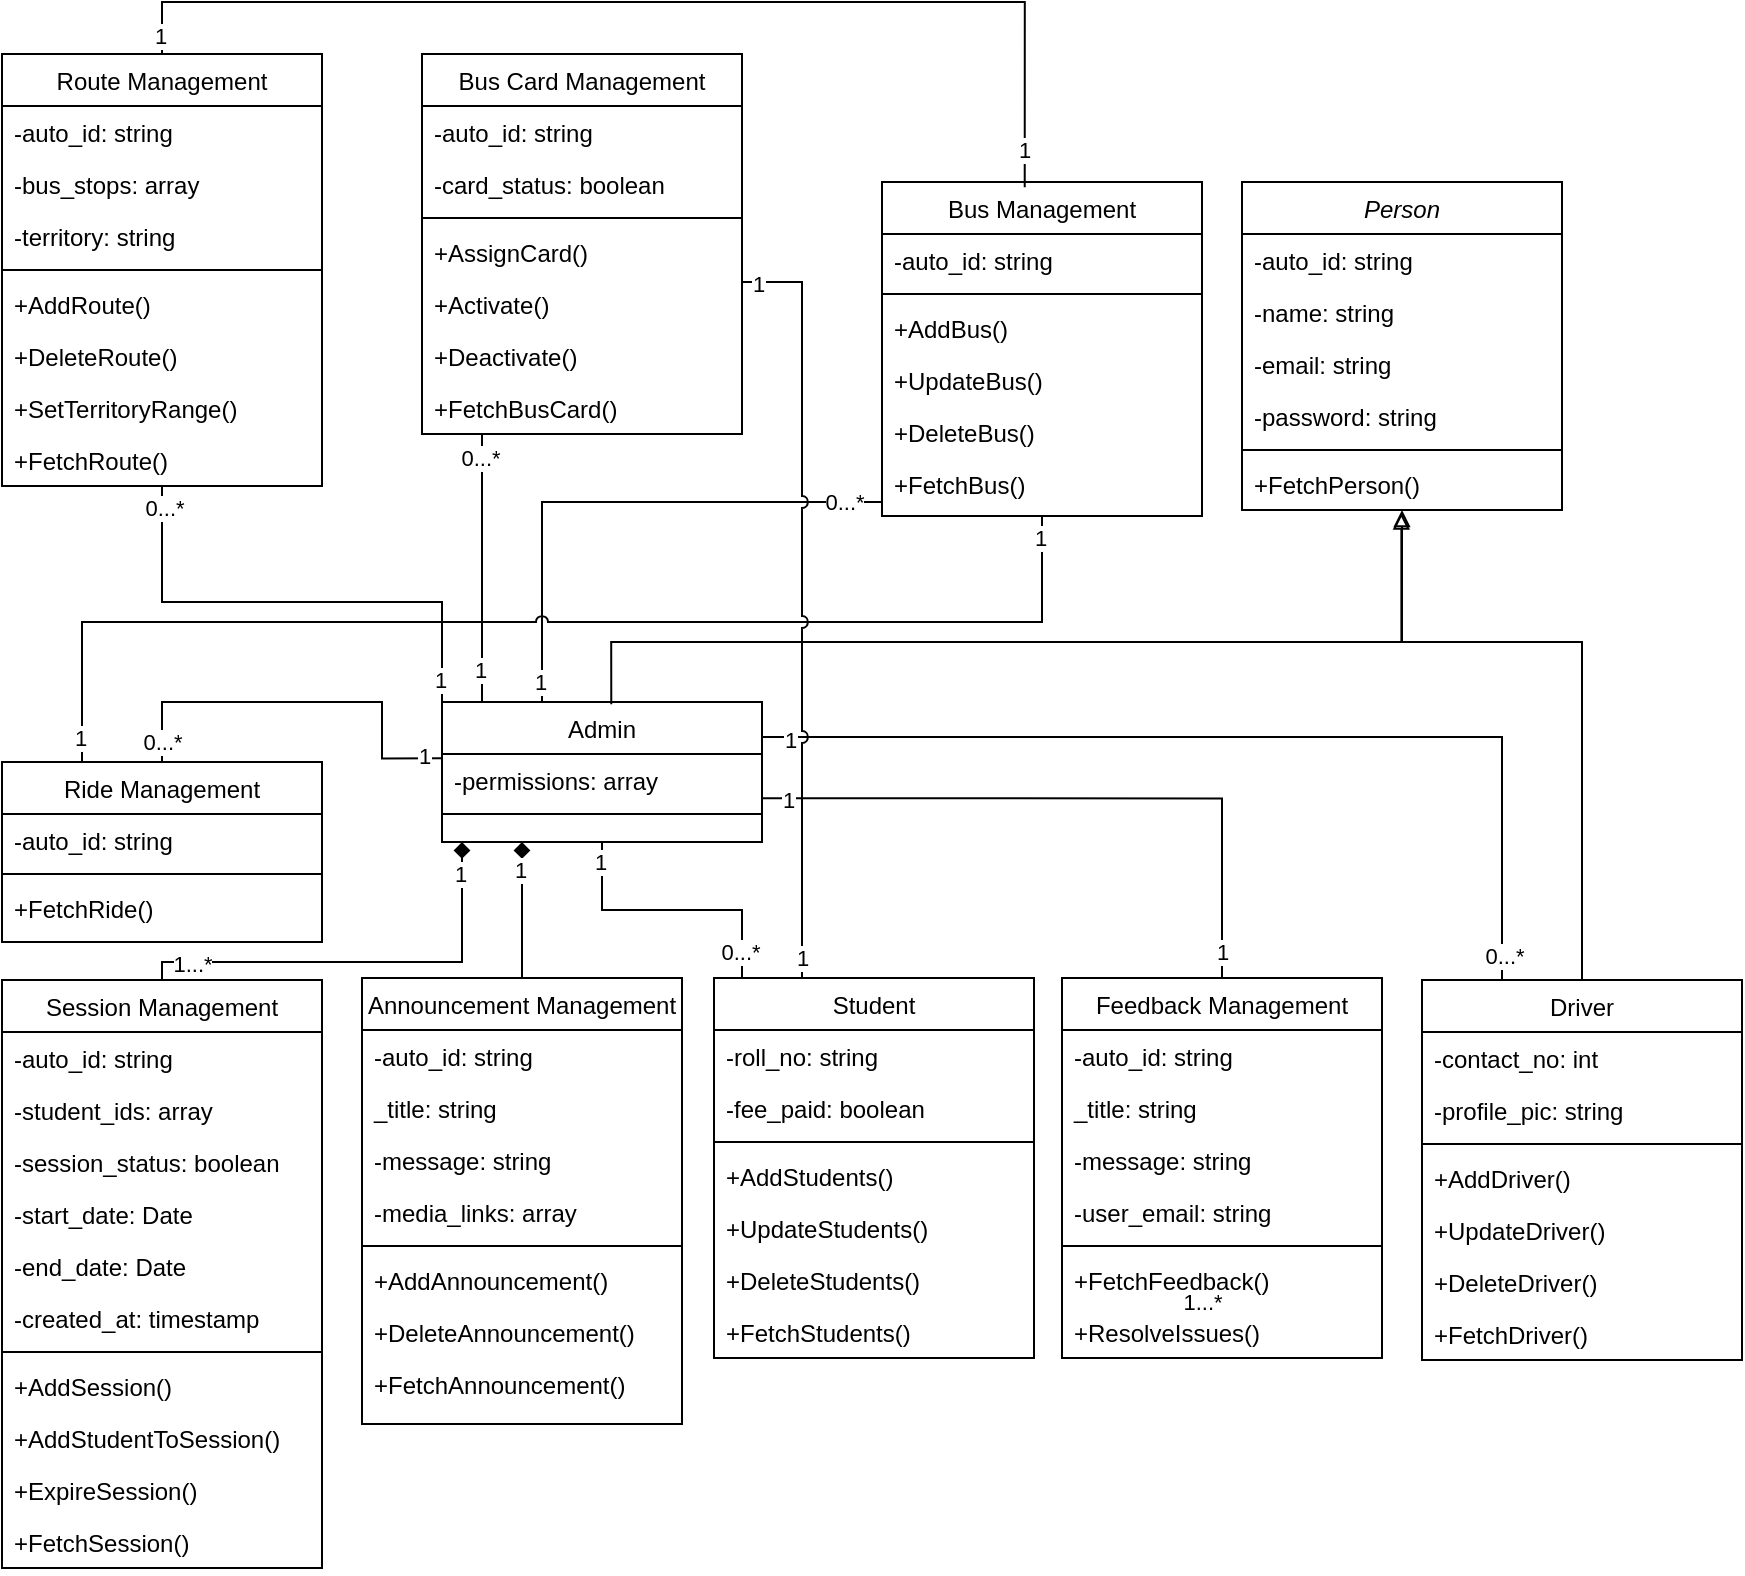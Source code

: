<mxfile version="26.0.9">
  <diagram id="C5RBs43oDa-KdzZeNtuy" name="Page-1">
    <mxGraphModel dx="420" dy="648" grid="1" gridSize="10" guides="1" tooltips="1" connect="1" arrows="1" fold="1" page="0" pageScale="1" pageWidth="827" pageHeight="1169" math="0" shadow="0">
      <root>
        <mxCell id="WIyWlLk6GJQsqaUBKTNV-0" />
        <mxCell id="WIyWlLk6GJQsqaUBKTNV-1" parent="WIyWlLk6GJQsqaUBKTNV-0" />
        <mxCell id="zkfFHV4jXpPFQw0GAbJ--0" value="Person" style="swimlane;fontStyle=2;align=center;verticalAlign=top;childLayout=stackLayout;horizontal=1;startSize=26;horizontalStack=0;resizeParent=1;resizeLast=0;collapsible=1;marginBottom=0;rounded=0;shadow=0;strokeWidth=1;" parent="WIyWlLk6GJQsqaUBKTNV-1" vertex="1">
          <mxGeometry x="900" y="-50" width="160" height="164" as="geometry">
            <mxRectangle x="230" y="140" width="160" height="26" as="alternateBounds" />
          </mxGeometry>
        </mxCell>
        <mxCell id="zkfFHV4jXpPFQw0GAbJ--1" value="-auto_id: string" style="text;align=left;verticalAlign=top;spacingLeft=4;spacingRight=4;overflow=hidden;rotatable=0;points=[[0,0.5],[1,0.5]];portConstraint=eastwest;" parent="zkfFHV4jXpPFQw0GAbJ--0" vertex="1">
          <mxGeometry y="26" width="160" height="26" as="geometry" />
        </mxCell>
        <mxCell id="zkfFHV4jXpPFQw0GAbJ--2" value="-name: string" style="text;align=left;verticalAlign=top;spacingLeft=4;spacingRight=4;overflow=hidden;rotatable=0;points=[[0,0.5],[1,0.5]];portConstraint=eastwest;rounded=0;shadow=0;html=0;" parent="zkfFHV4jXpPFQw0GAbJ--0" vertex="1">
          <mxGeometry y="52" width="160" height="26" as="geometry" />
        </mxCell>
        <mxCell id="zkfFHV4jXpPFQw0GAbJ--3" value="-email: string" style="text;align=left;verticalAlign=top;spacingLeft=4;spacingRight=4;overflow=hidden;rotatable=0;points=[[0,0.5],[1,0.5]];portConstraint=eastwest;rounded=0;shadow=0;html=0;" parent="zkfFHV4jXpPFQw0GAbJ--0" vertex="1">
          <mxGeometry y="78" width="160" height="26" as="geometry" />
        </mxCell>
        <mxCell id="YhhTrHIbkFRIb1E28Twg-0" value="-password: string" style="text;align=left;verticalAlign=top;spacingLeft=4;spacingRight=4;overflow=hidden;rotatable=0;points=[[0,0.5],[1,0.5]];portConstraint=eastwest;rounded=0;shadow=0;html=0;" parent="zkfFHV4jXpPFQw0GAbJ--0" vertex="1">
          <mxGeometry y="104" width="160" height="26" as="geometry" />
        </mxCell>
        <mxCell id="zkfFHV4jXpPFQw0GAbJ--4" value="" style="line;html=1;strokeWidth=1;align=left;verticalAlign=middle;spacingTop=-1;spacingLeft=3;spacingRight=3;rotatable=0;labelPosition=right;points=[];portConstraint=eastwest;" parent="zkfFHV4jXpPFQw0GAbJ--0" vertex="1">
          <mxGeometry y="130" width="160" height="8" as="geometry" />
        </mxCell>
        <mxCell id="zkfFHV4jXpPFQw0GAbJ--5" value="+FetchPerson()" style="text;align=left;verticalAlign=top;spacingLeft=4;spacingRight=4;overflow=hidden;rotatable=0;points=[[0,0.5],[1,0.5]];portConstraint=eastwest;" parent="zkfFHV4jXpPFQw0GAbJ--0" vertex="1">
          <mxGeometry y="138" width="160" height="26" as="geometry" />
        </mxCell>
        <mxCell id="o0WU5JApW_0Y0KNLLaw6-15" style="edgeStyle=orthogonalEdgeStyle;rounded=0;orthogonalLoop=1;jettySize=auto;html=1;endArrow=none;startFill=0;entryX=0;entryY=0.5;entryDx=0;entryDy=0;" edge="1" parent="WIyWlLk6GJQsqaUBKTNV-1" source="zkfFHV4jXpPFQw0GAbJ--6" target="YhhTrHIbkFRIb1E28Twg-45">
          <mxGeometry relative="1" as="geometry">
            <mxPoint x="800" y="120" as="targetPoint" />
            <Array as="points">
              <mxPoint x="550" y="110" />
              <mxPoint x="720" y="110" />
            </Array>
          </mxGeometry>
        </mxCell>
        <mxCell id="o0WU5JApW_0Y0KNLLaw6-17" value="1" style="edgeLabel;html=1;align=center;verticalAlign=middle;resizable=0;points=[];" vertex="1" connectable="0" parent="o0WU5JApW_0Y0KNLLaw6-15">
          <mxGeometry x="-0.925" y="1" relative="1" as="geometry">
            <mxPoint as="offset" />
          </mxGeometry>
        </mxCell>
        <mxCell id="o0WU5JApW_0Y0KNLLaw6-18" value="0...*" style="edgeLabel;html=1;align=center;verticalAlign=middle;resizable=0;points=[];" vertex="1" connectable="0" parent="o0WU5JApW_0Y0KNLLaw6-15">
          <mxGeometry x="0.798" relative="1" as="geometry">
            <mxPoint as="offset" />
          </mxGeometry>
        </mxCell>
        <mxCell id="zkfFHV4jXpPFQw0GAbJ--6" value="Admin" style="swimlane;fontStyle=0;align=center;verticalAlign=top;childLayout=stackLayout;horizontal=1;startSize=26;horizontalStack=0;resizeParent=1;resizeLast=0;collapsible=1;marginBottom=0;rounded=0;shadow=0;strokeWidth=1;" parent="WIyWlLk6GJQsqaUBKTNV-1" vertex="1">
          <mxGeometry x="500" y="210" width="160" height="70" as="geometry">
            <mxRectangle x="130" y="380" width="160" height="26" as="alternateBounds" />
          </mxGeometry>
        </mxCell>
        <mxCell id="zkfFHV4jXpPFQw0GAbJ--7" value="-permissions: array" style="text;align=left;verticalAlign=top;spacingLeft=4;spacingRight=4;overflow=hidden;rotatable=0;points=[[0,0.5],[1,0.5]];portConstraint=eastwest;" parent="zkfFHV4jXpPFQw0GAbJ--6" vertex="1">
          <mxGeometry y="26" width="160" height="26" as="geometry" />
        </mxCell>
        <mxCell id="zkfFHV4jXpPFQw0GAbJ--9" value="" style="line;html=1;strokeWidth=1;align=left;verticalAlign=middle;spacingTop=-1;spacingLeft=3;spacingRight=3;rotatable=0;labelPosition=right;points=[];portConstraint=eastwest;" parent="zkfFHV4jXpPFQw0GAbJ--6" vertex="1">
          <mxGeometry y="52" width="160" height="8" as="geometry" />
        </mxCell>
        <mxCell id="o0WU5JApW_0Y0KNLLaw6-46" style="edgeStyle=orthogonalEdgeStyle;rounded=0;orthogonalLoop=1;jettySize=auto;html=1;exitX=0.25;exitY=0;exitDx=0;exitDy=0;entryX=1;entryY=0.25;entryDx=0;entryDy=0;endArrow=none;startFill=0;" edge="1" parent="WIyWlLk6GJQsqaUBKTNV-1" source="YhhTrHIbkFRIb1E28Twg-1" target="zkfFHV4jXpPFQw0GAbJ--6">
          <mxGeometry relative="1" as="geometry" />
        </mxCell>
        <mxCell id="o0WU5JApW_0Y0KNLLaw6-47" value="0...*" style="edgeLabel;html=1;align=center;verticalAlign=middle;resizable=0;points=[];" vertex="1" connectable="0" parent="o0WU5JApW_0Y0KNLLaw6-46">
          <mxGeometry x="-0.95" y="-1" relative="1" as="geometry">
            <mxPoint as="offset" />
          </mxGeometry>
        </mxCell>
        <mxCell id="o0WU5JApW_0Y0KNLLaw6-48" value="1" style="edgeLabel;html=1;align=center;verticalAlign=middle;resizable=0;points=[];" vertex="1" connectable="0" parent="o0WU5JApW_0Y0KNLLaw6-46">
          <mxGeometry x="0.945" y="1" relative="1" as="geometry">
            <mxPoint as="offset" />
          </mxGeometry>
        </mxCell>
        <mxCell id="YhhTrHIbkFRIb1E28Twg-1" value="Driver" style="swimlane;fontStyle=0;align=center;verticalAlign=top;childLayout=stackLayout;horizontal=1;startSize=26;horizontalStack=0;resizeParent=1;resizeLast=0;collapsible=1;marginBottom=0;rounded=0;shadow=0;strokeWidth=1;" parent="WIyWlLk6GJQsqaUBKTNV-1" vertex="1">
          <mxGeometry x="990" y="349" width="160" height="190" as="geometry">
            <mxRectangle x="130" y="380" width="160" height="26" as="alternateBounds" />
          </mxGeometry>
        </mxCell>
        <mxCell id="YhhTrHIbkFRIb1E28Twg-2" value="-contact_no: int" style="text;align=left;verticalAlign=top;spacingLeft=4;spacingRight=4;overflow=hidden;rotatable=0;points=[[0,0.5],[1,0.5]];portConstraint=eastwest;" parent="YhhTrHIbkFRIb1E28Twg-1" vertex="1">
          <mxGeometry y="26" width="160" height="26" as="geometry" />
        </mxCell>
        <mxCell id="YhhTrHIbkFRIb1E28Twg-3" value="-profile_pic: string" style="text;align=left;verticalAlign=top;spacingLeft=4;spacingRight=4;overflow=hidden;rotatable=0;points=[[0,0.5],[1,0.5]];portConstraint=eastwest;rounded=0;shadow=0;html=0;" parent="YhhTrHIbkFRIb1E28Twg-1" vertex="1">
          <mxGeometry y="52" width="160" height="26" as="geometry" />
        </mxCell>
        <mxCell id="YhhTrHIbkFRIb1E28Twg-4" value="" style="line;html=1;strokeWidth=1;align=left;verticalAlign=middle;spacingTop=-1;spacingLeft=3;spacingRight=3;rotatable=0;labelPosition=right;points=[];portConstraint=eastwest;" parent="YhhTrHIbkFRIb1E28Twg-1" vertex="1">
          <mxGeometry y="78" width="160" height="8" as="geometry" />
        </mxCell>
        <mxCell id="YhhTrHIbkFRIb1E28Twg-6" value="+AddDriver()" style="text;align=left;verticalAlign=top;spacingLeft=4;spacingRight=4;overflow=hidden;rotatable=0;points=[[0,0.5],[1,0.5]];portConstraint=eastwest;" parent="YhhTrHIbkFRIb1E28Twg-1" vertex="1">
          <mxGeometry y="86" width="160" height="26" as="geometry" />
        </mxCell>
        <mxCell id="YhhTrHIbkFRIb1E28Twg-21" value="+UpdateDriver()" style="text;align=left;verticalAlign=top;spacingLeft=4;spacingRight=4;overflow=hidden;rotatable=0;points=[[0,0.5],[1,0.5]];portConstraint=eastwest;" parent="YhhTrHIbkFRIb1E28Twg-1" vertex="1">
          <mxGeometry y="112" width="160" height="26" as="geometry" />
        </mxCell>
        <mxCell id="YhhTrHIbkFRIb1E28Twg-22" value="+DeleteDriver()" style="text;align=left;verticalAlign=top;spacingLeft=4;spacingRight=4;overflow=hidden;rotatable=0;points=[[0,0.5],[1,0.5]];portConstraint=eastwest;" parent="YhhTrHIbkFRIb1E28Twg-1" vertex="1">
          <mxGeometry y="138" width="160" height="26" as="geometry" />
        </mxCell>
        <mxCell id="YhhTrHIbkFRIb1E28Twg-23" value="+FetchDriver()" style="text;align=left;verticalAlign=top;spacingLeft=4;spacingRight=4;overflow=hidden;rotatable=0;points=[[0,0.5],[1,0.5]];portConstraint=eastwest;" parent="YhhTrHIbkFRIb1E28Twg-1" vertex="1">
          <mxGeometry y="164" width="160" height="26" as="geometry" />
        </mxCell>
        <mxCell id="o0WU5JApW_0Y0KNLLaw6-36" style="edgeStyle=orthogonalEdgeStyle;rounded=0;orthogonalLoop=1;jettySize=auto;html=1;entryX=0.5;entryY=1;entryDx=0;entryDy=0;endArrow=none;startFill=0;" edge="1" parent="WIyWlLk6GJQsqaUBKTNV-1" source="YhhTrHIbkFRIb1E28Twg-7" target="zkfFHV4jXpPFQw0GAbJ--6">
          <mxGeometry relative="1" as="geometry">
            <Array as="points">
              <mxPoint x="650" y="314" />
              <mxPoint x="580" y="314" />
            </Array>
          </mxGeometry>
        </mxCell>
        <mxCell id="o0WU5JApW_0Y0KNLLaw6-40" value="1" style="edgeLabel;html=1;align=center;verticalAlign=middle;resizable=0;points=[];" vertex="1" connectable="0" parent="o0WU5JApW_0Y0KNLLaw6-36">
          <mxGeometry x="0.883" relative="1" as="geometry">
            <mxPoint x="-1" y="2" as="offset" />
          </mxGeometry>
        </mxCell>
        <mxCell id="o0WU5JApW_0Y0KNLLaw6-44" value="0...*" style="edgeLabel;html=1;align=center;verticalAlign=middle;resizable=0;points=[];" vertex="1" connectable="0" parent="o0WU5JApW_0Y0KNLLaw6-36">
          <mxGeometry x="-0.805" y="1" relative="1" as="geometry">
            <mxPoint as="offset" />
          </mxGeometry>
        </mxCell>
        <mxCell id="YhhTrHIbkFRIb1E28Twg-7" value="Student" style="swimlane;fontStyle=0;align=center;verticalAlign=top;childLayout=stackLayout;horizontal=1;startSize=26;horizontalStack=0;resizeParent=1;resizeLast=0;collapsible=1;marginBottom=0;rounded=0;shadow=0;strokeWidth=1;" parent="WIyWlLk6GJQsqaUBKTNV-1" vertex="1">
          <mxGeometry x="636" y="348" width="160" height="190" as="geometry">
            <mxRectangle x="130" y="380" width="160" height="26" as="alternateBounds" />
          </mxGeometry>
        </mxCell>
        <mxCell id="YhhTrHIbkFRIb1E28Twg-8" value="-roll_no: string" style="text;align=left;verticalAlign=top;spacingLeft=4;spacingRight=4;overflow=hidden;rotatable=0;points=[[0,0.5],[1,0.5]];portConstraint=eastwest;" parent="YhhTrHIbkFRIb1E28Twg-7" vertex="1">
          <mxGeometry y="26" width="160" height="26" as="geometry" />
        </mxCell>
        <mxCell id="YhhTrHIbkFRIb1E28Twg-17" value="-fee_paid: boolean" style="text;align=left;verticalAlign=top;spacingLeft=4;spacingRight=4;overflow=hidden;rotatable=0;points=[[0,0.5],[1,0.5]];portConstraint=eastwest;" parent="YhhTrHIbkFRIb1E28Twg-7" vertex="1">
          <mxGeometry y="52" width="160" height="26" as="geometry" />
        </mxCell>
        <mxCell id="YhhTrHIbkFRIb1E28Twg-10" value="" style="line;html=1;strokeWidth=1;align=left;verticalAlign=middle;spacingTop=-1;spacingLeft=3;spacingRight=3;rotatable=0;labelPosition=right;points=[];portConstraint=eastwest;" parent="YhhTrHIbkFRIb1E28Twg-7" vertex="1">
          <mxGeometry y="78" width="160" height="8" as="geometry" />
        </mxCell>
        <mxCell id="YhhTrHIbkFRIb1E28Twg-12" value="+AddStudents()" style="text;align=left;verticalAlign=top;spacingLeft=4;spacingRight=4;overflow=hidden;rotatable=0;points=[[0,0.5],[1,0.5]];portConstraint=eastwest;" parent="YhhTrHIbkFRIb1E28Twg-7" vertex="1">
          <mxGeometry y="86" width="160" height="26" as="geometry" />
        </mxCell>
        <mxCell id="YhhTrHIbkFRIb1E28Twg-18" value="+UpdateStudents()" style="text;align=left;verticalAlign=top;spacingLeft=4;spacingRight=4;overflow=hidden;rotatable=0;points=[[0,0.5],[1,0.5]];portConstraint=eastwest;" parent="YhhTrHIbkFRIb1E28Twg-7" vertex="1">
          <mxGeometry y="112" width="160" height="26" as="geometry" />
        </mxCell>
        <mxCell id="YhhTrHIbkFRIb1E28Twg-19" value="+DeleteStudents()" style="text;align=left;verticalAlign=top;spacingLeft=4;spacingRight=4;overflow=hidden;rotatable=0;points=[[0,0.5],[1,0.5]];portConstraint=eastwest;" parent="YhhTrHIbkFRIb1E28Twg-7" vertex="1">
          <mxGeometry y="138" width="160" height="26" as="geometry" />
        </mxCell>
        <mxCell id="YhhTrHIbkFRIb1E28Twg-20" value="+FetchStudents()" style="text;align=left;verticalAlign=top;spacingLeft=4;spacingRight=4;overflow=hidden;rotatable=0;points=[[0,0.5],[1,0.5]];portConstraint=eastwest;" parent="YhhTrHIbkFRIb1E28Twg-7" vertex="1">
          <mxGeometry y="164" width="160" height="26" as="geometry" />
        </mxCell>
        <mxCell id="o0WU5JApW_0Y0KNLLaw6-28" style="edgeStyle=orthogonalEdgeStyle;rounded=0;orthogonalLoop=1;jettySize=auto;html=1;endArrow=diamond;startFill=0;endFill=1;" edge="1" parent="WIyWlLk6GJQsqaUBKTNV-1" source="YhhTrHIbkFRIb1E28Twg-24">
          <mxGeometry relative="1" as="geometry">
            <mxPoint x="510" y="280" as="targetPoint" />
            <Array as="points">
              <mxPoint x="360" y="340" />
              <mxPoint x="510" y="340" />
              <mxPoint x="510" y="280" />
            </Array>
          </mxGeometry>
        </mxCell>
        <mxCell id="o0WU5JApW_0Y0KNLLaw6-34" value="1...*" style="edgeLabel;html=1;align=center;verticalAlign=middle;resizable=0;points=[];" vertex="1" connectable="0" parent="o0WU5JApW_0Y0KNLLaw6-28">
          <mxGeometry x="-0.786" y="-1" relative="1" as="geometry">
            <mxPoint as="offset" />
          </mxGeometry>
        </mxCell>
        <mxCell id="o0WU5JApW_0Y0KNLLaw6-49" value="1" style="edgeLabel;html=1;align=center;verticalAlign=middle;resizable=0;points=[];" vertex="1" connectable="0" parent="o0WU5JApW_0Y0KNLLaw6-28">
          <mxGeometry x="0.857" relative="1" as="geometry">
            <mxPoint x="-1" as="offset" />
          </mxGeometry>
        </mxCell>
        <mxCell id="YhhTrHIbkFRIb1E28Twg-24" value="Session Management" style="swimlane;fontStyle=0;align=center;verticalAlign=top;childLayout=stackLayout;horizontal=1;startSize=26;horizontalStack=0;resizeParent=1;resizeLast=0;collapsible=1;marginBottom=0;rounded=0;shadow=0;strokeWidth=1;" parent="WIyWlLk6GJQsqaUBKTNV-1" vertex="1">
          <mxGeometry x="280" y="349" width="160" height="294" as="geometry">
            <mxRectangle x="130" y="380" width="160" height="26" as="alternateBounds" />
          </mxGeometry>
        </mxCell>
        <mxCell id="YhhTrHIbkFRIb1E28Twg-25" value="-auto_id: string" style="text;align=left;verticalAlign=top;spacingLeft=4;spacingRight=4;overflow=hidden;rotatable=0;points=[[0,0.5],[1,0.5]];portConstraint=eastwest;" parent="YhhTrHIbkFRIb1E28Twg-24" vertex="1">
          <mxGeometry y="26" width="160" height="26" as="geometry" />
        </mxCell>
        <mxCell id="YhhTrHIbkFRIb1E28Twg-26" value="-student_ids: array" style="text;align=left;verticalAlign=top;spacingLeft=4;spacingRight=4;overflow=hidden;rotatable=0;points=[[0,0.5],[1,0.5]];portConstraint=eastwest;" parent="YhhTrHIbkFRIb1E28Twg-24" vertex="1">
          <mxGeometry y="52" width="160" height="26" as="geometry" />
        </mxCell>
        <mxCell id="YhhTrHIbkFRIb1E28Twg-34" value="-session_status: boolean" style="text;align=left;verticalAlign=top;spacingLeft=4;spacingRight=4;overflow=hidden;rotatable=0;points=[[0,0.5],[1,0.5]];portConstraint=eastwest;" parent="YhhTrHIbkFRIb1E28Twg-24" vertex="1">
          <mxGeometry y="78" width="160" height="26" as="geometry" />
        </mxCell>
        <mxCell id="YhhTrHIbkFRIb1E28Twg-35" value="-start_date: Date" style="text;align=left;verticalAlign=top;spacingLeft=4;spacingRight=4;overflow=hidden;rotatable=0;points=[[0,0.5],[1,0.5]];portConstraint=eastwest;" parent="YhhTrHIbkFRIb1E28Twg-24" vertex="1">
          <mxGeometry y="104" width="160" height="26" as="geometry" />
        </mxCell>
        <mxCell id="YhhTrHIbkFRIb1E28Twg-36" value="-end_date: Date" style="text;align=left;verticalAlign=top;spacingLeft=4;spacingRight=4;overflow=hidden;rotatable=0;points=[[0,0.5],[1,0.5]];portConstraint=eastwest;" parent="YhhTrHIbkFRIb1E28Twg-24" vertex="1">
          <mxGeometry y="130" width="160" height="26" as="geometry" />
        </mxCell>
        <mxCell id="YhhTrHIbkFRIb1E28Twg-37" value="-created_at: timestamp" style="text;align=left;verticalAlign=top;spacingLeft=4;spacingRight=4;overflow=hidden;rotatable=0;points=[[0,0.5],[1,0.5]];portConstraint=eastwest;" parent="YhhTrHIbkFRIb1E28Twg-24" vertex="1">
          <mxGeometry y="156" width="160" height="26" as="geometry" />
        </mxCell>
        <mxCell id="YhhTrHIbkFRIb1E28Twg-27" value="" style="line;html=1;strokeWidth=1;align=left;verticalAlign=middle;spacingTop=-1;spacingLeft=3;spacingRight=3;rotatable=0;labelPosition=right;points=[];portConstraint=eastwest;" parent="YhhTrHIbkFRIb1E28Twg-24" vertex="1">
          <mxGeometry y="182" width="160" height="8" as="geometry" />
        </mxCell>
        <mxCell id="YhhTrHIbkFRIb1E28Twg-28" value="+AddSession()" style="text;align=left;verticalAlign=top;spacingLeft=4;spacingRight=4;overflow=hidden;rotatable=0;points=[[0,0.5],[1,0.5]];portConstraint=eastwest;" parent="YhhTrHIbkFRIb1E28Twg-24" vertex="1">
          <mxGeometry y="190" width="160" height="26" as="geometry" />
        </mxCell>
        <mxCell id="YhhTrHIbkFRIb1E28Twg-29" value="+AddStudentToSession()" style="text;align=left;verticalAlign=top;spacingLeft=4;spacingRight=4;overflow=hidden;rotatable=0;points=[[0,0.5],[1,0.5]];portConstraint=eastwest;" parent="YhhTrHIbkFRIb1E28Twg-24" vertex="1">
          <mxGeometry y="216" width="160" height="26" as="geometry" />
        </mxCell>
        <mxCell id="YhhTrHIbkFRIb1E28Twg-30" value="+ExpireSession()" style="text;align=left;verticalAlign=top;spacingLeft=4;spacingRight=4;overflow=hidden;rotatable=0;points=[[0,0.5],[1,0.5]];portConstraint=eastwest;" parent="YhhTrHIbkFRIb1E28Twg-24" vertex="1">
          <mxGeometry y="242" width="160" height="26" as="geometry" />
        </mxCell>
        <mxCell id="YhhTrHIbkFRIb1E28Twg-31" value="+FetchSession()" style="text;align=left;verticalAlign=top;spacingLeft=4;spacingRight=4;overflow=hidden;rotatable=0;points=[[0,0.5],[1,0.5]];portConstraint=eastwest;" parent="YhhTrHIbkFRIb1E28Twg-24" vertex="1">
          <mxGeometry y="268" width="160" height="26" as="geometry" />
        </mxCell>
        <mxCell id="o0WU5JApW_0Y0KNLLaw6-60" style="edgeStyle=orthogonalEdgeStyle;rounded=0;orthogonalLoop=1;jettySize=auto;html=1;entryX=0.25;entryY=0;entryDx=0;entryDy=0;jumpStyle=arc;endArrow=none;startFill=0;" edge="1" parent="WIyWlLk6GJQsqaUBKTNV-1" source="YhhTrHIbkFRIb1E28Twg-38" target="YhhTrHIbkFRIb1E28Twg-55">
          <mxGeometry relative="1" as="geometry">
            <Array as="points">
              <mxPoint x="800" y="170" />
              <mxPoint x="320" y="170" />
            </Array>
          </mxGeometry>
        </mxCell>
        <mxCell id="o0WU5JApW_0Y0KNLLaw6-61" value="1" style="edgeLabel;html=1;align=center;verticalAlign=middle;resizable=0;points=[];" vertex="1" connectable="0" parent="o0WU5JApW_0Y0KNLLaw6-60">
          <mxGeometry x="-0.985" relative="1" as="geometry">
            <mxPoint x="-1" y="6" as="offset" />
          </mxGeometry>
        </mxCell>
        <mxCell id="o0WU5JApW_0Y0KNLLaw6-62" value="1" style="edgeLabel;html=1;align=center;verticalAlign=middle;resizable=0;points=[];" vertex="1" connectable="0" parent="o0WU5JApW_0Y0KNLLaw6-60">
          <mxGeometry x="0.958" relative="1" as="geometry">
            <mxPoint x="-1" as="offset" />
          </mxGeometry>
        </mxCell>
        <mxCell id="YhhTrHIbkFRIb1E28Twg-38" value="Bus Management" style="swimlane;fontStyle=0;align=center;verticalAlign=top;childLayout=stackLayout;horizontal=1;startSize=26;horizontalStack=0;resizeParent=1;resizeLast=0;collapsible=1;marginBottom=0;rounded=0;shadow=0;strokeWidth=1;" parent="WIyWlLk6GJQsqaUBKTNV-1" vertex="1">
          <mxGeometry x="720" y="-50" width="160" height="167" as="geometry">
            <mxRectangle x="130" y="380" width="160" height="26" as="alternateBounds" />
          </mxGeometry>
        </mxCell>
        <mxCell id="YhhTrHIbkFRIb1E28Twg-39" value="-auto_id: string" style="text;align=left;verticalAlign=top;spacingLeft=4;spacingRight=4;overflow=hidden;rotatable=0;points=[[0,0.5],[1,0.5]];portConstraint=eastwest;" parent="YhhTrHIbkFRIb1E28Twg-38" vertex="1">
          <mxGeometry y="26" width="160" height="26" as="geometry" />
        </mxCell>
        <mxCell id="YhhTrHIbkFRIb1E28Twg-41" value="" style="line;html=1;strokeWidth=1;align=left;verticalAlign=middle;spacingTop=-1;spacingLeft=3;spacingRight=3;rotatable=0;labelPosition=right;points=[];portConstraint=eastwest;" parent="YhhTrHIbkFRIb1E28Twg-38" vertex="1">
          <mxGeometry y="52" width="160" height="8" as="geometry" />
        </mxCell>
        <mxCell id="YhhTrHIbkFRIb1E28Twg-42" value="+AddBus()" style="text;align=left;verticalAlign=top;spacingLeft=4;spacingRight=4;overflow=hidden;rotatable=0;points=[[0,0.5],[1,0.5]];portConstraint=eastwest;" parent="YhhTrHIbkFRIb1E28Twg-38" vertex="1">
          <mxGeometry y="60" width="160" height="26" as="geometry" />
        </mxCell>
        <mxCell id="YhhTrHIbkFRIb1E28Twg-43" value="+UpdateBus()" style="text;align=left;verticalAlign=top;spacingLeft=4;spacingRight=4;overflow=hidden;rotatable=0;points=[[0,0.5],[1,0.5]];portConstraint=eastwest;" parent="YhhTrHIbkFRIb1E28Twg-38" vertex="1">
          <mxGeometry y="86" width="160" height="26" as="geometry" />
        </mxCell>
        <mxCell id="YhhTrHIbkFRIb1E28Twg-44" value="+DeleteBus()" style="text;align=left;verticalAlign=top;spacingLeft=4;spacingRight=4;overflow=hidden;rotatable=0;points=[[0,0.5],[1,0.5]];portConstraint=eastwest;" parent="YhhTrHIbkFRIb1E28Twg-38" vertex="1">
          <mxGeometry y="112" width="160" height="26" as="geometry" />
        </mxCell>
        <mxCell id="YhhTrHIbkFRIb1E28Twg-45" value="+FetchBus()" style="text;align=left;verticalAlign=top;spacingLeft=4;spacingRight=4;overflow=hidden;rotatable=0;points=[[0,0.5],[1,0.5]];portConstraint=eastwest;" parent="YhhTrHIbkFRIb1E28Twg-38" vertex="1">
          <mxGeometry y="138" width="160" height="26" as="geometry" />
        </mxCell>
        <mxCell id="o0WU5JApW_0Y0KNLLaw6-26" style="edgeStyle=orthogonalEdgeStyle;rounded=0;orthogonalLoop=1;jettySize=auto;html=1;entryX=0;entryY=0;entryDx=0;entryDy=0;endArrow=none;startFill=0;" edge="1" parent="WIyWlLk6GJQsqaUBKTNV-1" source="YhhTrHIbkFRIb1E28Twg-46" target="zkfFHV4jXpPFQw0GAbJ--6">
          <mxGeometry relative="1" as="geometry">
            <Array as="points">
              <mxPoint x="360" y="160" />
              <mxPoint x="500" y="160" />
            </Array>
          </mxGeometry>
        </mxCell>
        <mxCell id="o0WU5JApW_0Y0KNLLaw6-29" value="1" style="edgeLabel;html=1;align=center;verticalAlign=middle;resizable=0;points=[];" vertex="1" connectable="0" parent="o0WU5JApW_0Y0KNLLaw6-26">
          <mxGeometry x="0.906" relative="1" as="geometry">
            <mxPoint x="-1" as="offset" />
          </mxGeometry>
        </mxCell>
        <mxCell id="o0WU5JApW_0Y0KNLLaw6-32" value="0...*" style="edgeLabel;html=1;align=center;verticalAlign=middle;resizable=0;points=[];" vertex="1" connectable="0" parent="o0WU5JApW_0Y0KNLLaw6-26">
          <mxGeometry x="-0.915" y="1" relative="1" as="geometry">
            <mxPoint as="offset" />
          </mxGeometry>
        </mxCell>
        <mxCell id="YhhTrHIbkFRIb1E28Twg-46" value="Route Management" style="swimlane;fontStyle=0;align=center;verticalAlign=top;childLayout=stackLayout;horizontal=1;startSize=26;horizontalStack=0;resizeParent=1;resizeLast=0;collapsible=1;marginBottom=0;rounded=0;shadow=0;strokeWidth=1;" parent="WIyWlLk6GJQsqaUBKTNV-1" vertex="1">
          <mxGeometry x="280" y="-114" width="160" height="216" as="geometry">
            <mxRectangle x="130" y="380" width="160" height="26" as="alternateBounds" />
          </mxGeometry>
        </mxCell>
        <mxCell id="YhhTrHIbkFRIb1E28Twg-47" value="-auto_id: string" style="text;align=left;verticalAlign=top;spacingLeft=4;spacingRight=4;overflow=hidden;rotatable=0;points=[[0,0.5],[1,0.5]];portConstraint=eastwest;" parent="YhhTrHIbkFRIb1E28Twg-46" vertex="1">
          <mxGeometry y="26" width="160" height="26" as="geometry" />
        </mxCell>
        <mxCell id="YhhTrHIbkFRIb1E28Twg-48" value="-bus_stops: array" style="text;align=left;verticalAlign=top;spacingLeft=4;spacingRight=4;overflow=hidden;rotatable=0;points=[[0,0.5],[1,0.5]];portConstraint=eastwest;" parent="YhhTrHIbkFRIb1E28Twg-46" vertex="1">
          <mxGeometry y="52" width="160" height="26" as="geometry" />
        </mxCell>
        <mxCell id="YhhTrHIbkFRIb1E28Twg-54" value="-territory: string" style="text;align=left;verticalAlign=top;spacingLeft=4;spacingRight=4;overflow=hidden;rotatable=0;points=[[0,0.5],[1,0.5]];portConstraint=eastwest;" parent="YhhTrHIbkFRIb1E28Twg-46" vertex="1">
          <mxGeometry y="78" width="160" height="26" as="geometry" />
        </mxCell>
        <mxCell id="YhhTrHIbkFRIb1E28Twg-49" value="" style="line;html=1;strokeWidth=1;align=left;verticalAlign=middle;spacingTop=-1;spacingLeft=3;spacingRight=3;rotatable=0;labelPosition=right;points=[];portConstraint=eastwest;" parent="YhhTrHIbkFRIb1E28Twg-46" vertex="1">
          <mxGeometry y="104" width="160" height="8" as="geometry" />
        </mxCell>
        <mxCell id="YhhTrHIbkFRIb1E28Twg-50" value="+AddRoute()" style="text;align=left;verticalAlign=top;spacingLeft=4;spacingRight=4;overflow=hidden;rotatable=0;points=[[0,0.5],[1,0.5]];portConstraint=eastwest;" parent="YhhTrHIbkFRIb1E28Twg-46" vertex="1">
          <mxGeometry y="112" width="160" height="26" as="geometry" />
        </mxCell>
        <mxCell id="YhhTrHIbkFRIb1E28Twg-51" value="+DeleteRoute()" style="text;align=left;verticalAlign=top;spacingLeft=4;spacingRight=4;overflow=hidden;rotatable=0;points=[[0,0.5],[1,0.5]];portConstraint=eastwest;" parent="YhhTrHIbkFRIb1E28Twg-46" vertex="1">
          <mxGeometry y="138" width="160" height="26" as="geometry" />
        </mxCell>
        <mxCell id="YhhTrHIbkFRIb1E28Twg-52" value="+SetTerritoryRange()" style="text;align=left;verticalAlign=top;spacingLeft=4;spacingRight=4;overflow=hidden;rotatable=0;points=[[0,0.5],[1,0.5]];portConstraint=eastwest;" parent="YhhTrHIbkFRIb1E28Twg-46" vertex="1">
          <mxGeometry y="164" width="160" height="26" as="geometry" />
        </mxCell>
        <mxCell id="YhhTrHIbkFRIb1E28Twg-53" value="+FetchRoute()" style="text;align=left;verticalAlign=top;spacingLeft=4;spacingRight=4;overflow=hidden;rotatable=0;points=[[0,0.5],[1,0.5]];portConstraint=eastwest;" parent="YhhTrHIbkFRIb1E28Twg-46" vertex="1">
          <mxGeometry y="190" width="160" height="26" as="geometry" />
        </mxCell>
        <mxCell id="YhhTrHIbkFRIb1E28Twg-55" value="Ride Management" style="swimlane;fontStyle=0;align=center;verticalAlign=top;childLayout=stackLayout;horizontal=1;startSize=26;horizontalStack=0;resizeParent=1;resizeLast=0;collapsible=1;marginBottom=0;rounded=0;shadow=0;strokeWidth=1;" parent="WIyWlLk6GJQsqaUBKTNV-1" vertex="1">
          <mxGeometry x="280" y="240" width="160" height="90" as="geometry">
            <mxRectangle x="130" y="380" width="160" height="26" as="alternateBounds" />
          </mxGeometry>
        </mxCell>
        <mxCell id="YhhTrHIbkFRIb1E28Twg-56" value="-auto_id: string" style="text;align=left;verticalAlign=top;spacingLeft=4;spacingRight=4;overflow=hidden;rotatable=0;points=[[0,0.5],[1,0.5]];portConstraint=eastwest;" parent="YhhTrHIbkFRIb1E28Twg-55" vertex="1">
          <mxGeometry y="26" width="160" height="26" as="geometry" />
        </mxCell>
        <mxCell id="YhhTrHIbkFRIb1E28Twg-59" value="" style="line;html=1;strokeWidth=1;align=left;verticalAlign=middle;spacingTop=-1;spacingLeft=3;spacingRight=3;rotatable=0;labelPosition=right;points=[];portConstraint=eastwest;" parent="YhhTrHIbkFRIb1E28Twg-55" vertex="1">
          <mxGeometry y="52" width="160" height="8" as="geometry" />
        </mxCell>
        <mxCell id="YhhTrHIbkFRIb1E28Twg-60" value="+FetchRide()" style="text;align=left;verticalAlign=top;spacingLeft=4;spacingRight=4;overflow=hidden;rotatable=0;points=[[0,0.5],[1,0.5]];portConstraint=eastwest;" parent="YhhTrHIbkFRIb1E28Twg-55" vertex="1">
          <mxGeometry y="60" width="160" height="26" as="geometry" />
        </mxCell>
        <mxCell id="o0WU5JApW_0Y0KNLLaw6-53" style="edgeStyle=orthogonalEdgeStyle;rounded=0;orthogonalLoop=1;jettySize=auto;html=1;endArrow=none;startFill=0;jumpStyle=arc;" edge="1" parent="WIyWlLk6GJQsqaUBKTNV-1" source="YhhTrHIbkFRIb1E28Twg-64">
          <mxGeometry relative="1" as="geometry">
            <mxPoint x="680" y="348" as="targetPoint" />
            <Array as="points">
              <mxPoint x="680" />
              <mxPoint x="680" y="348" />
            </Array>
          </mxGeometry>
        </mxCell>
        <mxCell id="o0WU5JApW_0Y0KNLLaw6-54" value="1" style="edgeLabel;html=1;align=center;verticalAlign=middle;resizable=0;points=[];" vertex="1" connectable="0" parent="o0WU5JApW_0Y0KNLLaw6-53">
          <mxGeometry x="0.947" relative="1" as="geometry">
            <mxPoint as="offset" />
          </mxGeometry>
        </mxCell>
        <mxCell id="o0WU5JApW_0Y0KNLLaw6-55" value="1" style="edgeLabel;html=1;align=center;verticalAlign=middle;resizable=0;points=[];" vertex="1" connectable="0" parent="o0WU5JApW_0Y0KNLLaw6-53">
          <mxGeometry x="-0.959" y="-1" relative="1" as="geometry">
            <mxPoint as="offset" />
          </mxGeometry>
        </mxCell>
        <mxCell id="YhhTrHIbkFRIb1E28Twg-64" value="Bus Card Management" style="swimlane;fontStyle=0;align=center;verticalAlign=top;childLayout=stackLayout;horizontal=1;startSize=26;horizontalStack=0;resizeParent=1;resizeLast=0;collapsible=1;marginBottom=0;rounded=0;shadow=0;strokeWidth=1;" parent="WIyWlLk6GJQsqaUBKTNV-1" vertex="1">
          <mxGeometry x="490" y="-114" width="160" height="190" as="geometry">
            <mxRectangle x="130" y="380" width="160" height="26" as="alternateBounds" />
          </mxGeometry>
        </mxCell>
        <mxCell id="YhhTrHIbkFRIb1E28Twg-65" value="-auto_id: string" style="text;align=left;verticalAlign=top;spacingLeft=4;spacingRight=4;overflow=hidden;rotatable=0;points=[[0,0.5],[1,0.5]];portConstraint=eastwest;" parent="YhhTrHIbkFRIb1E28Twg-64" vertex="1">
          <mxGeometry y="26" width="160" height="26" as="geometry" />
        </mxCell>
        <mxCell id="YhhTrHIbkFRIb1E28Twg-71" value="-card_status: boolean" style="text;align=left;verticalAlign=top;spacingLeft=4;spacingRight=4;overflow=hidden;rotatable=0;points=[[0,0.5],[1,0.5]];portConstraint=eastwest;" parent="YhhTrHIbkFRIb1E28Twg-64" vertex="1">
          <mxGeometry y="52" width="160" height="26" as="geometry" />
        </mxCell>
        <mxCell id="YhhTrHIbkFRIb1E28Twg-66" value="" style="line;html=1;strokeWidth=1;align=left;verticalAlign=middle;spacingTop=-1;spacingLeft=3;spacingRight=3;rotatable=0;labelPosition=right;points=[];portConstraint=eastwest;" parent="YhhTrHIbkFRIb1E28Twg-64" vertex="1">
          <mxGeometry y="78" width="160" height="8" as="geometry" />
        </mxCell>
        <mxCell id="YhhTrHIbkFRIb1E28Twg-67" value="+AssignCard()" style="text;align=left;verticalAlign=top;spacingLeft=4;spacingRight=4;overflow=hidden;rotatable=0;points=[[0,0.5],[1,0.5]];portConstraint=eastwest;" parent="YhhTrHIbkFRIb1E28Twg-64" vertex="1">
          <mxGeometry y="86" width="160" height="26" as="geometry" />
        </mxCell>
        <mxCell id="YhhTrHIbkFRIb1E28Twg-68" value="+Activate()" style="text;align=left;verticalAlign=top;spacingLeft=4;spacingRight=4;overflow=hidden;rotatable=0;points=[[0,0.5],[1,0.5]];portConstraint=eastwest;" parent="YhhTrHIbkFRIb1E28Twg-64" vertex="1">
          <mxGeometry y="112" width="160" height="26" as="geometry" />
        </mxCell>
        <mxCell id="YhhTrHIbkFRIb1E28Twg-69" value="+Deactivate()" style="text;align=left;verticalAlign=top;spacingLeft=4;spacingRight=4;overflow=hidden;rotatable=0;points=[[0,0.5],[1,0.5]];portConstraint=eastwest;" parent="YhhTrHIbkFRIb1E28Twg-64" vertex="1">
          <mxGeometry y="138" width="160" height="26" as="geometry" />
        </mxCell>
        <mxCell id="YhhTrHIbkFRIb1E28Twg-70" value="+FetchBusCard()" style="text;align=left;verticalAlign=top;spacingLeft=4;spacingRight=4;overflow=hidden;rotatable=0;points=[[0,0.5],[1,0.5]];portConstraint=eastwest;" parent="YhhTrHIbkFRIb1E28Twg-64" vertex="1">
          <mxGeometry y="164" width="160" height="26" as="geometry" />
        </mxCell>
        <mxCell id="o0WU5JApW_0Y0KNLLaw6-35" style="edgeStyle=orthogonalEdgeStyle;rounded=0;orthogonalLoop=1;jettySize=auto;html=1;entryX=0.25;entryY=1;entryDx=0;entryDy=0;endArrow=diamond;startFill=0;endFill=1;" edge="1" parent="WIyWlLk6GJQsqaUBKTNV-1" source="YhhTrHIbkFRIb1E28Twg-72" target="zkfFHV4jXpPFQw0GAbJ--6">
          <mxGeometry relative="1" as="geometry" />
        </mxCell>
        <mxCell id="o0WU5JApW_0Y0KNLLaw6-38" value="1...*" style="edgeLabel;html=1;align=center;verticalAlign=middle;resizable=0;points=[];" vertex="1" connectable="0" parent="o0WU5JApW_0Y0KNLLaw6-35">
          <mxGeometry x="-0.555" relative="1" as="geometry">
            <mxPoint x="340" y="177" as="offset" />
          </mxGeometry>
        </mxCell>
        <mxCell id="o0WU5JApW_0Y0KNLLaw6-50" value="1" style="edgeLabel;html=1;align=center;verticalAlign=middle;resizable=0;points=[];" vertex="1" connectable="0" parent="o0WU5JApW_0Y0KNLLaw6-35">
          <mxGeometry x="0.584" y="1" relative="1" as="geometry">
            <mxPoint as="offset" />
          </mxGeometry>
        </mxCell>
        <mxCell id="YhhTrHIbkFRIb1E28Twg-72" value="Announcement Management" style="swimlane;fontStyle=0;align=center;verticalAlign=top;childLayout=stackLayout;horizontal=1;startSize=26;horizontalStack=0;resizeParent=1;resizeLast=0;collapsible=1;marginBottom=0;rounded=0;shadow=0;strokeWidth=1;" parent="WIyWlLk6GJQsqaUBKTNV-1" vertex="1">
          <mxGeometry x="460" y="348" width="160" height="223" as="geometry">
            <mxRectangle x="130" y="380" width="160" height="26" as="alternateBounds" />
          </mxGeometry>
        </mxCell>
        <mxCell id="YhhTrHIbkFRIb1E28Twg-73" value="-auto_id: string" style="text;align=left;verticalAlign=top;spacingLeft=4;spacingRight=4;overflow=hidden;rotatable=0;points=[[0,0.5],[1,0.5]];portConstraint=eastwest;" parent="YhhTrHIbkFRIb1E28Twg-72" vertex="1">
          <mxGeometry y="26" width="160" height="26" as="geometry" />
        </mxCell>
        <mxCell id="YhhTrHIbkFRIb1E28Twg-74" value="_title: string" style="text;align=left;verticalAlign=top;spacingLeft=4;spacingRight=4;overflow=hidden;rotatable=0;points=[[0,0.5],[1,0.5]];portConstraint=eastwest;" parent="YhhTrHIbkFRIb1E28Twg-72" vertex="1">
          <mxGeometry y="52" width="160" height="26" as="geometry" />
        </mxCell>
        <mxCell id="YhhTrHIbkFRIb1E28Twg-80" value="-message: string" style="text;align=left;verticalAlign=top;spacingLeft=4;spacingRight=4;overflow=hidden;rotatable=0;points=[[0,0.5],[1,0.5]];portConstraint=eastwest;" parent="YhhTrHIbkFRIb1E28Twg-72" vertex="1">
          <mxGeometry y="78" width="160" height="26" as="geometry" />
        </mxCell>
        <mxCell id="YhhTrHIbkFRIb1E28Twg-81" value="-media_links: array" style="text;align=left;verticalAlign=top;spacingLeft=4;spacingRight=4;overflow=hidden;rotatable=0;points=[[0,0.5],[1,0.5]];portConstraint=eastwest;" parent="YhhTrHIbkFRIb1E28Twg-72" vertex="1">
          <mxGeometry y="104" width="160" height="26" as="geometry" />
        </mxCell>
        <mxCell id="YhhTrHIbkFRIb1E28Twg-75" value="" style="line;html=1;strokeWidth=1;align=left;verticalAlign=middle;spacingTop=-1;spacingLeft=3;spacingRight=3;rotatable=0;labelPosition=right;points=[];portConstraint=eastwest;" parent="YhhTrHIbkFRIb1E28Twg-72" vertex="1">
          <mxGeometry y="130" width="160" height="8" as="geometry" />
        </mxCell>
        <mxCell id="YhhTrHIbkFRIb1E28Twg-76" value="+AddAnnouncement()" style="text;align=left;verticalAlign=top;spacingLeft=4;spacingRight=4;overflow=hidden;rotatable=0;points=[[0,0.5],[1,0.5]];portConstraint=eastwest;" parent="YhhTrHIbkFRIb1E28Twg-72" vertex="1">
          <mxGeometry y="138" width="160" height="26" as="geometry" />
        </mxCell>
        <mxCell id="YhhTrHIbkFRIb1E28Twg-77" value="+DeleteAnnouncement()" style="text;align=left;verticalAlign=top;spacingLeft=4;spacingRight=4;overflow=hidden;rotatable=0;points=[[0,0.5],[1,0.5]];portConstraint=eastwest;" parent="YhhTrHIbkFRIb1E28Twg-72" vertex="1">
          <mxGeometry y="164" width="160" height="26" as="geometry" />
        </mxCell>
        <mxCell id="YhhTrHIbkFRIb1E28Twg-78" value="+FetchAnnouncement()" style="text;align=left;verticalAlign=top;spacingLeft=4;spacingRight=4;overflow=hidden;rotatable=0;points=[[0,0.5],[1,0.5]];portConstraint=eastwest;" parent="YhhTrHIbkFRIb1E28Twg-72" vertex="1">
          <mxGeometry y="190" width="160" height="26" as="geometry" />
        </mxCell>
        <mxCell id="YhhTrHIbkFRIb1E28Twg-82" value="Feedback Management" style="swimlane;fontStyle=0;align=center;verticalAlign=top;childLayout=stackLayout;horizontal=1;startSize=26;horizontalStack=0;resizeParent=1;resizeLast=0;collapsible=1;marginBottom=0;rounded=0;shadow=0;strokeWidth=1;" parent="WIyWlLk6GJQsqaUBKTNV-1" vertex="1">
          <mxGeometry x="810" y="348" width="160" height="190" as="geometry">
            <mxRectangle x="130" y="380" width="160" height="26" as="alternateBounds" />
          </mxGeometry>
        </mxCell>
        <mxCell id="YhhTrHIbkFRIb1E28Twg-83" value="-auto_id: string" style="text;align=left;verticalAlign=top;spacingLeft=4;spacingRight=4;overflow=hidden;rotatable=0;points=[[0,0.5],[1,0.5]];portConstraint=eastwest;" parent="YhhTrHIbkFRIb1E28Twg-82" vertex="1">
          <mxGeometry y="26" width="160" height="26" as="geometry" />
        </mxCell>
        <mxCell id="YhhTrHIbkFRIb1E28Twg-84" value="_title: string" style="text;align=left;verticalAlign=top;spacingLeft=4;spacingRight=4;overflow=hidden;rotatable=0;points=[[0,0.5],[1,0.5]];portConstraint=eastwest;" parent="YhhTrHIbkFRIb1E28Twg-82" vertex="1">
          <mxGeometry y="52" width="160" height="26" as="geometry" />
        </mxCell>
        <mxCell id="YhhTrHIbkFRIb1E28Twg-85" value="-message: string" style="text;align=left;verticalAlign=top;spacingLeft=4;spacingRight=4;overflow=hidden;rotatable=0;points=[[0,0.5],[1,0.5]];portConstraint=eastwest;" parent="YhhTrHIbkFRIb1E28Twg-82" vertex="1">
          <mxGeometry y="78" width="160" height="26" as="geometry" />
        </mxCell>
        <mxCell id="YhhTrHIbkFRIb1E28Twg-86" value="-user_email: string" style="text;align=left;verticalAlign=top;spacingLeft=4;spacingRight=4;overflow=hidden;rotatable=0;points=[[0,0.5],[1,0.5]];portConstraint=eastwest;" parent="YhhTrHIbkFRIb1E28Twg-82" vertex="1">
          <mxGeometry y="104" width="160" height="26" as="geometry" />
        </mxCell>
        <mxCell id="YhhTrHIbkFRIb1E28Twg-87" value="" style="line;html=1;strokeWidth=1;align=left;verticalAlign=middle;spacingTop=-1;spacingLeft=3;spacingRight=3;rotatable=0;labelPosition=right;points=[];portConstraint=eastwest;" parent="YhhTrHIbkFRIb1E28Twg-82" vertex="1">
          <mxGeometry y="130" width="160" height="8" as="geometry" />
        </mxCell>
        <mxCell id="YhhTrHIbkFRIb1E28Twg-88" value="+FetchFeedback()" style="text;align=left;verticalAlign=top;spacingLeft=4;spacingRight=4;overflow=hidden;rotatable=0;points=[[0,0.5],[1,0.5]];portConstraint=eastwest;" parent="YhhTrHIbkFRIb1E28Twg-82" vertex="1">
          <mxGeometry y="138" width="160" height="26" as="geometry" />
        </mxCell>
        <mxCell id="YhhTrHIbkFRIb1E28Twg-89" value="+ResolveIssues()" style="text;align=left;verticalAlign=top;spacingLeft=4;spacingRight=4;overflow=hidden;rotatable=0;points=[[0,0.5],[1,0.5]];portConstraint=eastwest;" parent="YhhTrHIbkFRIb1E28Twg-82" vertex="1">
          <mxGeometry y="164" width="160" height="26" as="geometry" />
        </mxCell>
        <mxCell id="o0WU5JApW_0Y0KNLLaw6-8" style="edgeStyle=orthogonalEdgeStyle;rounded=0;orthogonalLoop=1;jettySize=auto;html=1;entryX=0.498;entryY=1.049;entryDx=0;entryDy=0;entryPerimeter=0;endArrow=block;endFill=0;exitX=0.529;exitY=0.016;exitDx=0;exitDy=0;exitPerimeter=0;" edge="1" parent="WIyWlLk6GJQsqaUBKTNV-1" source="zkfFHV4jXpPFQw0GAbJ--6" target="zkfFHV4jXpPFQw0GAbJ--5">
          <mxGeometry relative="1" as="geometry">
            <mxPoint x="900" y="245.69" as="sourcePoint" />
            <mxPoint x="988.56" y="130.002" as="targetPoint" />
            <Array as="points">
              <mxPoint x="585" y="180" />
              <mxPoint x="980" y="180" />
            </Array>
          </mxGeometry>
        </mxCell>
        <mxCell id="o0WU5JApW_0Y0KNLLaw6-14" style="edgeStyle=orthogonalEdgeStyle;rounded=0;orthogonalLoop=1;jettySize=auto;html=1;entryX=0.498;entryY=1.049;entryDx=0;entryDy=0;entryPerimeter=0;endArrow=block;endFill=0;exitX=0.5;exitY=0;exitDx=0;exitDy=0;" edge="1" parent="WIyWlLk6GJQsqaUBKTNV-1" source="YhhTrHIbkFRIb1E28Twg-1">
          <mxGeometry relative="1" as="geometry">
            <mxPoint x="1060.0" y="219" as="sourcePoint" />
            <mxPoint x="980" y="114" as="targetPoint" />
            <Array as="points">
              <mxPoint x="1070" y="180" />
              <mxPoint x="980" y="180" />
            </Array>
          </mxGeometry>
        </mxCell>
        <mxCell id="o0WU5JApW_0Y0KNLLaw6-22" style="edgeStyle=orthogonalEdgeStyle;rounded=0;orthogonalLoop=1;jettySize=auto;html=1;entryX=0.125;entryY=0;entryDx=0;entryDy=0;entryPerimeter=0;endArrow=none;startFill=0;" edge="1" parent="WIyWlLk6GJQsqaUBKTNV-1" source="YhhTrHIbkFRIb1E28Twg-64" target="zkfFHV4jXpPFQw0GAbJ--6">
          <mxGeometry relative="1" as="geometry">
            <Array as="points">
              <mxPoint x="520" y="100" />
              <mxPoint x="520" y="100" />
            </Array>
          </mxGeometry>
        </mxCell>
        <mxCell id="o0WU5JApW_0Y0KNLLaw6-24" value="0...*" style="edgeLabel;html=1;align=center;verticalAlign=middle;resizable=0;points=[];" vertex="1" connectable="0" parent="o0WU5JApW_0Y0KNLLaw6-22">
          <mxGeometry x="-0.825" y="-1" relative="1" as="geometry">
            <mxPoint as="offset" />
          </mxGeometry>
        </mxCell>
        <mxCell id="o0WU5JApW_0Y0KNLLaw6-25" value="1" style="edgeLabel;html=1;align=center;verticalAlign=middle;resizable=0;points=[];" vertex="1" connectable="0" parent="o0WU5JApW_0Y0KNLLaw6-22">
          <mxGeometry x="0.757" relative="1" as="geometry">
            <mxPoint x="-1" as="offset" />
          </mxGeometry>
        </mxCell>
        <mxCell id="o0WU5JApW_0Y0KNLLaw6-27" style="edgeStyle=orthogonalEdgeStyle;rounded=0;orthogonalLoop=1;jettySize=auto;html=1;entryX=0.002;entryY=0.083;entryDx=0;entryDy=0;entryPerimeter=0;endArrow=none;startFill=0;" edge="1" parent="WIyWlLk6GJQsqaUBKTNV-1" source="YhhTrHIbkFRIb1E28Twg-55" target="zkfFHV4jXpPFQw0GAbJ--7">
          <mxGeometry relative="1" as="geometry">
            <Array as="points">
              <mxPoint x="360" y="210" />
              <mxPoint x="470" y="210" />
              <mxPoint x="470" y="238" />
            </Array>
          </mxGeometry>
        </mxCell>
        <mxCell id="o0WU5JApW_0Y0KNLLaw6-30" value="1" style="edgeLabel;html=1;align=center;verticalAlign=middle;resizable=0;points=[];" vertex="1" connectable="0" parent="o0WU5JApW_0Y0KNLLaw6-27">
          <mxGeometry x="0.906" y="1" relative="1" as="geometry">
            <mxPoint as="offset" />
          </mxGeometry>
        </mxCell>
        <mxCell id="o0WU5JApW_0Y0KNLLaw6-33" value="0...*" style="edgeLabel;html=1;align=center;verticalAlign=middle;resizable=0;points=[];" vertex="1" connectable="0" parent="o0WU5JApW_0Y0KNLLaw6-27">
          <mxGeometry x="-0.892" relative="1" as="geometry">
            <mxPoint as="offset" />
          </mxGeometry>
        </mxCell>
        <mxCell id="o0WU5JApW_0Y0KNLLaw6-37" style="edgeStyle=orthogonalEdgeStyle;rounded=0;orthogonalLoop=1;jettySize=auto;html=1;entryX=1.001;entryY=0.852;entryDx=0;entryDy=0;entryPerimeter=0;endArrow=none;startFill=0;" edge="1" parent="WIyWlLk6GJQsqaUBKTNV-1" source="YhhTrHIbkFRIb1E28Twg-82" target="zkfFHV4jXpPFQw0GAbJ--7">
          <mxGeometry relative="1" as="geometry" />
        </mxCell>
        <mxCell id="o0WU5JApW_0Y0KNLLaw6-43" value="1" style="edgeLabel;html=1;align=center;verticalAlign=middle;resizable=0;points=[];" vertex="1" connectable="0" parent="o0WU5JApW_0Y0KNLLaw6-37">
          <mxGeometry x="0.925" y="1" relative="1" as="geometry">
            <mxPoint as="offset" />
          </mxGeometry>
        </mxCell>
        <mxCell id="o0WU5JApW_0Y0KNLLaw6-45" value="1" style="edgeLabel;html=1;align=center;verticalAlign=middle;resizable=0;points=[];" vertex="1" connectable="0" parent="o0WU5JApW_0Y0KNLLaw6-37">
          <mxGeometry x="-0.92" relative="1" as="geometry">
            <mxPoint as="offset" />
          </mxGeometry>
        </mxCell>
        <mxCell id="o0WU5JApW_0Y0KNLLaw6-57" style="edgeStyle=orthogonalEdgeStyle;rounded=0;orthogonalLoop=1;jettySize=auto;html=1;entryX=0.446;entryY=0.016;entryDx=0;entryDy=0;entryPerimeter=0;endArrow=none;startFill=0;" edge="1" parent="WIyWlLk6GJQsqaUBKTNV-1" source="YhhTrHIbkFRIb1E28Twg-46" target="YhhTrHIbkFRIb1E28Twg-38">
          <mxGeometry relative="1" as="geometry">
            <Array as="points">
              <mxPoint x="360" y="-140" />
              <mxPoint x="791" y="-140" />
            </Array>
          </mxGeometry>
        </mxCell>
        <mxCell id="o0WU5JApW_0Y0KNLLaw6-58" value="1" style="edgeLabel;html=1;align=center;verticalAlign=middle;resizable=0;points=[];" vertex="1" connectable="0" parent="o0WU5JApW_0Y0KNLLaw6-57">
          <mxGeometry x="-0.966" y="1" relative="1" as="geometry">
            <mxPoint as="offset" />
          </mxGeometry>
        </mxCell>
        <mxCell id="o0WU5JApW_0Y0KNLLaw6-59" value="1" style="edgeLabel;html=1;align=center;verticalAlign=middle;resizable=0;points=[];" vertex="1" connectable="0" parent="o0WU5JApW_0Y0KNLLaw6-57">
          <mxGeometry x="0.931" y="-1" relative="1" as="geometry">
            <mxPoint as="offset" />
          </mxGeometry>
        </mxCell>
      </root>
    </mxGraphModel>
  </diagram>
</mxfile>
